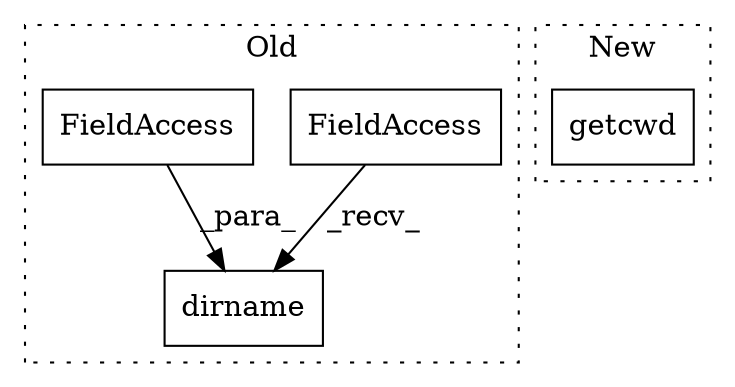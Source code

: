 digraph G {
subgraph cluster0 {
1 [label="dirname" a="32" s="1418,1434" l="8,1" shape="box"];
3 [label="FieldAccess" a="22" s="1410" l="7" shape="box"];
4 [label="FieldAccess" a="22" s="1426" l="8" shape="box"];
label = "Old";
style="dotted";
}
subgraph cluster1 {
2 [label="getcwd" a="32" s="1552" l="8" shape="box"];
label = "New";
style="dotted";
}
3 -> 1 [label="_recv_"];
4 -> 1 [label="_para_"];
}